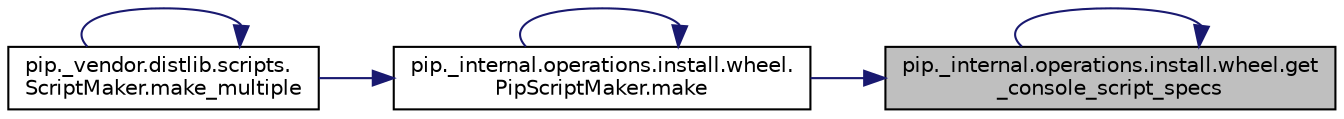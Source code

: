 digraph "pip._internal.operations.install.wheel.get_console_script_specs"
{
 // LATEX_PDF_SIZE
  edge [fontname="Helvetica",fontsize="10",labelfontname="Helvetica",labelfontsize="10"];
  node [fontname="Helvetica",fontsize="10",shape=record];
  rankdir="RL";
  Node1 [label="pip._internal.operations.install.wheel.get\l_console_script_specs",height=0.2,width=0.4,color="black", fillcolor="grey75", style="filled", fontcolor="black",tooltip=" "];
  Node1 -> Node1 [dir="back",color="midnightblue",fontsize="10",style="solid",fontname="Helvetica"];
  Node1 -> Node2 [dir="back",color="midnightblue",fontsize="10",style="solid",fontname="Helvetica"];
  Node2 [label="pip._internal.operations.install.wheel.\lPipScriptMaker.make",height=0.2,width=0.4,color="black", fillcolor="white", style="filled",URL="$d8/d6a/classpip_1_1__internal_1_1operations_1_1install_1_1wheel_1_1_pip_script_maker.html#afe5796f33a6af1ceb0d92a10d1ef54e0",tooltip=" "];
  Node2 -> Node2 [dir="back",color="midnightblue",fontsize="10",style="solid",fontname="Helvetica"];
  Node2 -> Node3 [dir="back",color="midnightblue",fontsize="10",style="solid",fontname="Helvetica"];
  Node3 [label="pip._vendor.distlib.scripts.\lScriptMaker.make_multiple",height=0.2,width=0.4,color="black", fillcolor="white", style="filled",URL="$de/dcc/classpip_1_1__vendor_1_1distlib_1_1scripts_1_1_script_maker.html#a47608296ced96eea37c55384a23e6f93",tooltip=" "];
  Node3 -> Node3 [dir="back",color="midnightblue",fontsize="10",style="solid",fontname="Helvetica"];
}
